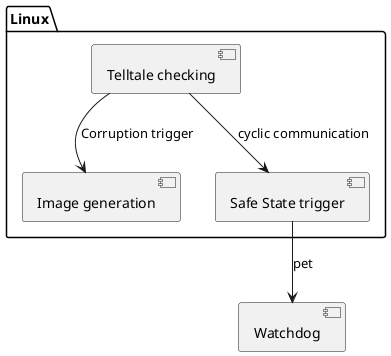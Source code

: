 ' Functional perspective Cluster Demo application
@startuml
package "Linux" {
[Image generation]
[Telltale checking]
[Safe State trigger]
}
[Watchdog]

[Telltale checking] --> [Safe State trigger] : cyclic communication
[Telltale checking] --> [Image generation] : Corruption trigger
[Safe State trigger] --> [Watchdog] : pet
@enduml


